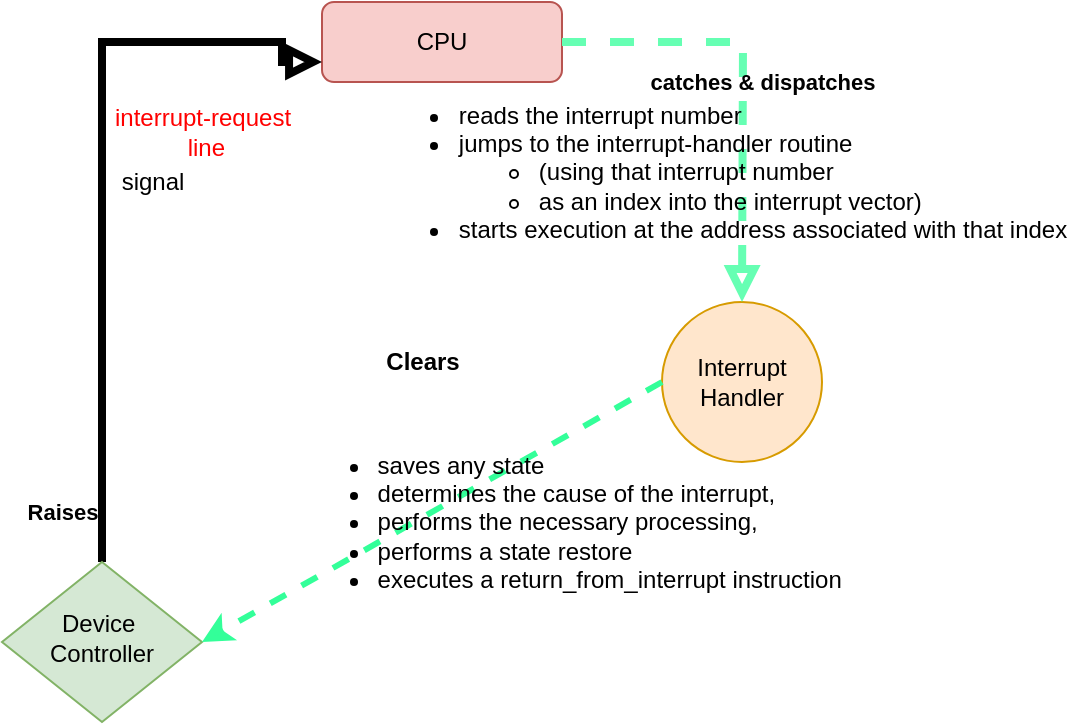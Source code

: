 <mxfile version="16.1.2" type="github">
  <diagram id="C5RBs43oDa-KdzZeNtuy" name="Page-1">
    <mxGraphModel dx="765" dy="457" grid="1" gridSize="10" guides="1" tooltips="1" connect="1" arrows="1" fold="1" page="1" pageScale="1" pageWidth="827" pageHeight="1169" math="0" shadow="0">
      <root>
        <mxCell id="WIyWlLk6GJQsqaUBKTNV-0" />
        <mxCell id="WIyWlLk6GJQsqaUBKTNV-1" parent="WIyWlLk6GJQsqaUBKTNV-0" />
        <mxCell id="WIyWlLk6GJQsqaUBKTNV-3" value="CPU" style="rounded=1;whiteSpace=wrap;html=1;fontSize=12;glass=0;strokeWidth=1;shadow=0;fillColor=#f8cecc;strokeColor=#b85450;" parent="WIyWlLk6GJQsqaUBKTNV-1" vertex="1">
          <mxGeometry x="330" y="110" width="120" height="40" as="geometry" />
        </mxCell>
        <mxCell id="WIyWlLk6GJQsqaUBKTNV-5" value="&lt;b&gt;Raises&lt;/b&gt;" style="edgeStyle=orthogonalEdgeStyle;rounded=0;html=1;jettySize=auto;orthogonalLoop=1;fontSize=11;endArrow=block;endFill=0;endSize=8;strokeWidth=4;shadow=0;labelBackgroundColor=none;entryX=0;entryY=0.75;entryDx=0;entryDy=0;" parent="WIyWlLk6GJQsqaUBKTNV-1" source="WIyWlLk6GJQsqaUBKTNV-6" target="WIyWlLk6GJQsqaUBKTNV-3" edge="1">
          <mxGeometry x="-0.867" y="20" relative="1" as="geometry">
            <mxPoint as="offset" />
            <mxPoint x="320" y="210" as="targetPoint" />
            <Array as="points">
              <mxPoint x="220" y="130" />
              <mxPoint x="310" y="130" />
              <mxPoint x="310" y="140" />
            </Array>
          </mxGeometry>
        </mxCell>
        <mxCell id="WIyWlLk6GJQsqaUBKTNV-6" value="Device&amp;nbsp;&lt;br&gt;Controller" style="rhombus;whiteSpace=wrap;html=1;shadow=0;fontFamily=Helvetica;fontSize=12;align=center;strokeWidth=1;spacing=6;spacingTop=-4;fillColor=#d5e8d4;strokeColor=#82b366;" parent="WIyWlLk6GJQsqaUBKTNV-1" vertex="1">
          <mxGeometry x="170" y="390" width="100" height="80" as="geometry" />
        </mxCell>
        <mxCell id="NZ3Rw7nmTvbq9uv955yS-0" value="Interrupt&lt;br&gt;Handler" style="ellipse;whiteSpace=wrap;html=1;aspect=fixed;fillColor=#ffe6cc;strokeColor=#d79b00;" vertex="1" parent="WIyWlLk6GJQsqaUBKTNV-1">
          <mxGeometry x="500" y="260" width="80" height="80" as="geometry" />
        </mxCell>
        <mxCell id="NZ3Rw7nmTvbq9uv955yS-2" value="&lt;b&gt;catches &amp;amp; dispatches&lt;/b&gt;" style="edgeStyle=orthogonalEdgeStyle;rounded=0;html=1;jettySize=auto;orthogonalLoop=1;fontSize=11;endArrow=block;endFill=0;endSize=8;strokeWidth=4;shadow=0;labelBackgroundColor=none;exitX=1;exitY=0.5;exitDx=0;exitDy=0;dashed=1;strokeColor=#66FFB3;" edge="1" parent="WIyWlLk6GJQsqaUBKTNV-1" source="WIyWlLk6GJQsqaUBKTNV-3">
          <mxGeometry y="10" relative="1" as="geometry">
            <mxPoint as="offset" />
            <mxPoint x="450" y="280" as="sourcePoint" />
            <mxPoint x="540" y="260" as="targetPoint" />
          </mxGeometry>
        </mxCell>
        <mxCell id="NZ3Rw7nmTvbq9uv955yS-3" value="" style="endArrow=classic;html=1;rounded=0;exitX=0;exitY=0.5;exitDx=0;exitDy=0;entryX=1;entryY=0.5;entryDx=0;entryDy=0;dashed=1;strokeWidth=3;strokeColor=#33FF99;" edge="1" parent="WIyWlLk6GJQsqaUBKTNV-1" source="NZ3Rw7nmTvbq9uv955yS-0" target="WIyWlLk6GJQsqaUBKTNV-6">
          <mxGeometry width="50" height="50" relative="1" as="geometry">
            <mxPoint x="370" y="320" as="sourcePoint" />
            <mxPoint x="420" y="270" as="targetPoint" />
          </mxGeometry>
        </mxCell>
        <mxCell id="NZ3Rw7nmTvbq9uv955yS-4" value="&lt;b&gt;Clears&lt;/b&gt;" style="text;html=1;align=center;verticalAlign=middle;resizable=0;points=[];autosize=1;strokeColor=none;fillColor=none;" vertex="1" parent="WIyWlLk6GJQsqaUBKTNV-1">
          <mxGeometry x="355" y="280" width="50" height="20" as="geometry" />
        </mxCell>
        <mxCell id="NZ3Rw7nmTvbq9uv955yS-5" value="&lt;ul&gt;&lt;li style=&quot;text-align: left&quot;&gt;saves any state&amp;nbsp;&lt;/li&gt;&lt;li style=&quot;text-align: left&quot;&gt;&lt;span style=&quot;text-align: center&quot;&gt;determines the cause of the interrupt,&amp;nbsp;&lt;/span&gt;&lt;/li&gt;&lt;li style=&quot;text-align: left&quot;&gt;&lt;span style=&quot;text-align: center&quot;&gt;performs the necessary&amp;nbsp;&lt;/span&gt;&lt;span style=&quot;text-align: center&quot;&gt;processing,&amp;nbsp;&lt;/span&gt;&lt;/li&gt;&lt;li style=&quot;text-align: left&quot;&gt;&lt;span style=&quot;text-align: center&quot;&gt;performs a state restore&lt;/span&gt;&lt;/li&gt;&lt;li style=&quot;text-align: left&quot;&gt;&lt;span style=&quot;text-align: center&quot;&gt;executes a return_from_interrupt&amp;nbsp;&lt;/span&gt;&lt;span style=&quot;text-align: center&quot;&gt;instruction&amp;nbsp;&lt;/span&gt;&lt;/li&gt;&lt;/ul&gt;" style="text;html=1;align=center;verticalAlign=middle;resizable=0;points=[];autosize=1;strokeColor=none;fillColor=none;" vertex="1" parent="WIyWlLk6GJQsqaUBKTNV-1">
          <mxGeometry x="310" y="320" width="290" height="100" as="geometry" />
        </mxCell>
        <mxCell id="NZ3Rw7nmTvbq9uv955yS-6" value="&lt;ul&gt;&lt;li style=&quot;text-align: left&quot;&gt;reads the interrupt number&lt;/li&gt;&lt;li style=&quot;text-align: left&quot;&gt;jumps to the&amp;nbsp;&lt;span style=&quot;text-align: center&quot;&gt;interrupt-handler routine&amp;nbsp;&lt;/span&gt;&lt;/li&gt;&lt;ul&gt;&lt;li style=&quot;text-align: left&quot;&gt;(using that interrupt number&lt;/li&gt;&lt;li style=&quot;text-align: left&quot;&gt;as an index into the interrupt vector)&lt;/li&gt;&lt;/ul&gt;&lt;li style=&quot;text-align: left&quot;&gt;starts execution at the address associated with that index&lt;/li&gt;&lt;/ul&gt;" style="text;html=1;align=center;verticalAlign=middle;resizable=0;points=[];autosize=1;strokeColor=none;fillColor=none;" vertex="1" parent="WIyWlLk6GJQsqaUBKTNV-1">
          <mxGeometry x="350" y="145" width="360" height="100" as="geometry" />
        </mxCell>
        <mxCell id="NZ3Rw7nmTvbq9uv955yS-8" value="&lt;font color=&quot;#ff0000&quot;&gt;interrupt-request&lt;br&gt;&amp;nbsp;line&lt;/font&gt;" style="text;html=1;align=center;verticalAlign=middle;resizable=0;points=[];autosize=1;strokeColor=none;fillColor=none;rotation=0;" vertex="1" parent="WIyWlLk6GJQsqaUBKTNV-1">
          <mxGeometry x="220" y="160" width="100" height="30" as="geometry" />
        </mxCell>
        <mxCell id="NZ3Rw7nmTvbq9uv955yS-13" value="&lt;font color=&quot;#000000&quot;&gt;signal&lt;/font&gt;" style="text;html=1;align=center;verticalAlign=middle;resizable=0;points=[];autosize=1;strokeColor=none;fillColor=none;fontColor=#FF0000;" vertex="1" parent="WIyWlLk6GJQsqaUBKTNV-1">
          <mxGeometry x="220" y="190" width="50" height="20" as="geometry" />
        </mxCell>
      </root>
    </mxGraphModel>
  </diagram>
</mxfile>
